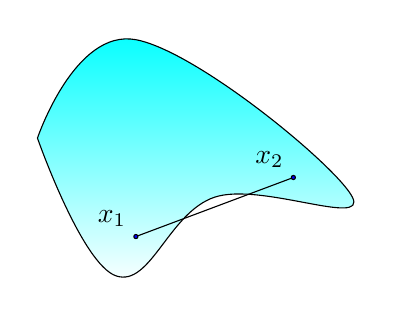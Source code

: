 ﻿\definecolor{qqqqff}{rgb}{0.,0.,1.}
\begin{tikzpicture}[line join=bevel, scale=0.5]
\draw[top color=cyan, bottom color=white]  plot[smooth, tension=.7] coordinates {(-3.5,-0.5) (-1,2) (4.5,-2) (1,-2) (-1.5,-4) (-3.5,-0.5)};
\draw (-1,-3) -- (3,-1.5);
\draw [fill=qqqqff]  (-1,-3) circle (1.5pt)
  node [above left] {$x_1$};
\draw [fill=qqqqff]  (3,-1.5) circle (1.5pt)
  node [above left] {$x_2$};;
%\node at (-1,-2.5) {$x_1$};
%\node at (3,-1) {$x_2$};
\end{tikzpicture}
